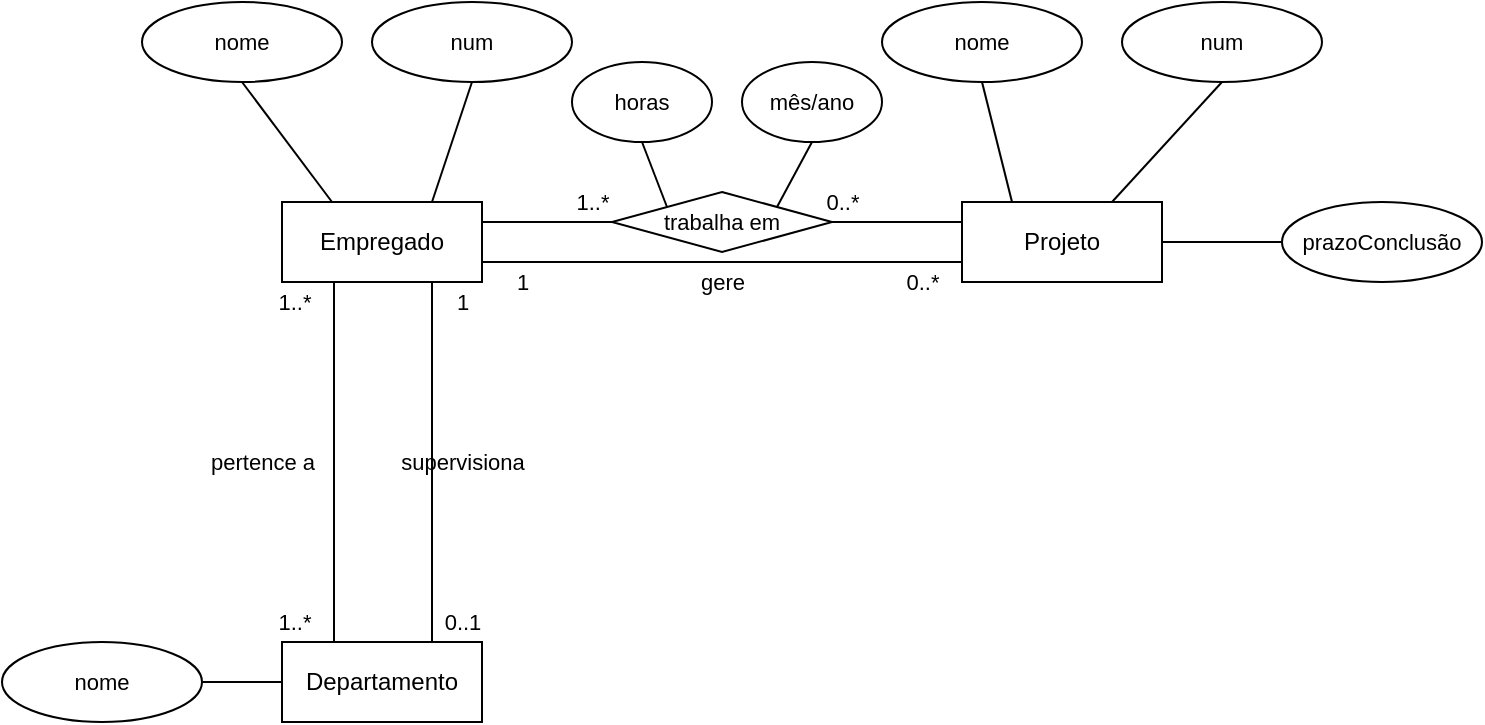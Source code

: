 <mxfile version="23.1.7" type="device">
  <diagram name="Página-1" id="98Io-N35L7-WKcrqqQJs">
    <mxGraphModel dx="1050" dy="522" grid="1" gridSize="10" guides="1" tooltips="1" connect="1" arrows="1" fold="1" page="1" pageScale="1" pageWidth="827" pageHeight="1169" math="0" shadow="0">
      <root>
        <mxCell id="0" />
        <mxCell id="1" parent="0" />
        <mxCell id="CJsAT79xFagnS4EEerA_-4" style="rounded=0;orthogonalLoop=1;jettySize=auto;html=1;exitX=0.5;exitY=1;exitDx=0;exitDy=0;entryX=0.5;entryY=0;entryDx=0;entryDy=0;endArrow=none;endFill=0;" parent="1" edge="1">
          <mxGeometry relative="1" as="geometry">
            <mxPoint x="236" y="330" as="sourcePoint" />
            <mxPoint x="236" y="510" as="targetPoint" />
          </mxGeometry>
        </mxCell>
        <mxCell id="CJsAT79xFagnS4EEerA_-10" style="edgeStyle=none;shape=connector;rounded=0;orthogonalLoop=1;jettySize=auto;html=1;exitX=0.75;exitY=1;exitDx=0;exitDy=0;entryX=0.75;entryY=0;entryDx=0;entryDy=0;labelBackgroundColor=default;strokeColor=default;fontFamily=Helvetica;fontSize=11;fontColor=default;endArrow=none;endFill=0;" parent="1" source="CJsAT79xFagnS4EEerA_-1" target="CJsAT79xFagnS4EEerA_-3" edge="1">
          <mxGeometry relative="1" as="geometry" />
        </mxCell>
        <mxCell id="CJsAT79xFagnS4EEerA_-12" style="edgeStyle=none;shape=connector;rounded=0;orthogonalLoop=1;jettySize=auto;html=1;exitX=1;exitY=0.75;exitDx=0;exitDy=0;entryX=0;entryY=0.75;entryDx=0;entryDy=0;labelBackgroundColor=default;strokeColor=default;fontFamily=Helvetica;fontSize=11;fontColor=default;endArrow=none;endFill=0;" parent="1" source="CJsAT79xFagnS4EEerA_-1" target="CJsAT79xFagnS4EEerA_-2" edge="1">
          <mxGeometry relative="1" as="geometry" />
        </mxCell>
        <mxCell id="CJsAT79xFagnS4EEerA_-1" value="Empregado" style="whiteSpace=wrap;html=1;align=center;" parent="1" vertex="1">
          <mxGeometry x="210" y="290" width="100" height="40" as="geometry" />
        </mxCell>
        <mxCell id="CJsAT79xFagnS4EEerA_-2" value="Projeto" style="whiteSpace=wrap;html=1;align=center;" parent="1" vertex="1">
          <mxGeometry x="550" y="290" width="100" height="40" as="geometry" />
        </mxCell>
        <mxCell id="CJsAT79xFagnS4EEerA_-3" value="Departamento" style="whiteSpace=wrap;html=1;align=center;" parent="1" vertex="1">
          <mxGeometry x="210" y="510" width="100" height="40" as="geometry" />
        </mxCell>
        <mxCell id="CJsAT79xFagnS4EEerA_-5" value="1..*" style="text;html=1;align=center;verticalAlign=middle;resizable=0;points=[];autosize=1;strokeColor=none;fillColor=none;fontSize=11;fontFamily=Helvetica;fontColor=default;" parent="1" vertex="1">
          <mxGeometry x="196" y="325" width="40" height="30" as="geometry" />
        </mxCell>
        <mxCell id="CJsAT79xFagnS4EEerA_-6" value="1..*" style="text;html=1;align=center;verticalAlign=middle;resizable=0;points=[];autosize=1;strokeColor=none;fillColor=none;fontSize=11;fontFamily=Helvetica;fontColor=default;" parent="1" vertex="1">
          <mxGeometry x="196" y="485" width="40" height="30" as="geometry" />
        </mxCell>
        <mxCell id="CJsAT79xFagnS4EEerA_-8" value="0..*" style="text;html=1;align=center;verticalAlign=middle;resizable=0;points=[];autosize=1;strokeColor=none;fillColor=none;fontSize=11;fontFamily=Helvetica;fontColor=default;" parent="1" vertex="1">
          <mxGeometry x="470" y="275" width="40" height="30" as="geometry" />
        </mxCell>
        <mxCell id="CJsAT79xFagnS4EEerA_-9" value="1..*" style="text;html=1;align=center;verticalAlign=middle;resizable=0;points=[];autosize=1;strokeColor=none;fillColor=none;fontSize=11;fontFamily=Helvetica;fontColor=default;" parent="1" vertex="1">
          <mxGeometry x="345" y="275" width="40" height="30" as="geometry" />
        </mxCell>
        <mxCell id="CJsAT79xFagnS4EEerA_-11" value="supervisiona" style="text;html=1;align=center;verticalAlign=middle;resizable=0;points=[];autosize=1;strokeColor=none;fillColor=none;fontSize=11;fontFamily=Helvetica;fontColor=default;" parent="1" vertex="1">
          <mxGeometry x="255" y="405" width="90" height="30" as="geometry" />
        </mxCell>
        <mxCell id="CJsAT79xFagnS4EEerA_-13" value="gere" style="text;html=1;align=center;verticalAlign=middle;resizable=0;points=[];autosize=1;strokeColor=none;fillColor=none;fontSize=11;fontFamily=Helvetica;fontColor=default;" parent="1" vertex="1">
          <mxGeometry x="405" y="315" width="50" height="30" as="geometry" />
        </mxCell>
        <mxCell id="CJsAT79xFagnS4EEerA_-15" value="pertence a" style="text;html=1;align=center;verticalAlign=middle;resizable=0;points=[];autosize=1;strokeColor=none;fillColor=none;fontSize=11;fontFamily=Helvetica;fontColor=default;" parent="1" vertex="1">
          <mxGeometry x="160" y="405" width="80" height="30" as="geometry" />
        </mxCell>
        <mxCell id="CJsAT79xFagnS4EEerA_-16" value="0..1" style="text;html=1;align=center;verticalAlign=middle;resizable=0;points=[];autosize=1;strokeColor=none;fillColor=none;fontSize=11;fontFamily=Helvetica;fontColor=default;" parent="1" vertex="1">
          <mxGeometry x="280" y="485" width="40" height="30" as="geometry" />
        </mxCell>
        <mxCell id="CJsAT79xFagnS4EEerA_-17" value="1" style="text;html=1;align=center;verticalAlign=middle;resizable=0;points=[];autosize=1;strokeColor=none;fillColor=none;fontSize=11;fontFamily=Helvetica;fontColor=default;" parent="1" vertex="1">
          <mxGeometry x="285" y="325" width="30" height="30" as="geometry" />
        </mxCell>
        <mxCell id="CJsAT79xFagnS4EEerA_-18" value="1" style="text;html=1;align=center;verticalAlign=middle;resizable=0;points=[];autosize=1;strokeColor=none;fillColor=none;fontSize=11;fontFamily=Helvetica;fontColor=default;" parent="1" vertex="1">
          <mxGeometry x="315" y="315" width="30" height="30" as="geometry" />
        </mxCell>
        <mxCell id="CJsAT79xFagnS4EEerA_-19" value="0..*" style="text;html=1;align=center;verticalAlign=middle;resizable=0;points=[];autosize=1;strokeColor=none;fillColor=none;fontSize=11;fontFamily=Helvetica;fontColor=default;" parent="1" vertex="1">
          <mxGeometry x="510" y="315" width="40" height="30" as="geometry" />
        </mxCell>
        <mxCell id="CJsAT79xFagnS4EEerA_-23" style="edgeStyle=none;shape=connector;rounded=0;orthogonalLoop=1;jettySize=auto;html=1;exitX=0.5;exitY=1;exitDx=0;exitDy=0;entryX=0.25;entryY=0;entryDx=0;entryDy=0;labelBackgroundColor=default;strokeColor=default;fontFamily=Helvetica;fontSize=11;fontColor=default;endArrow=none;endFill=0;" parent="1" source="CJsAT79xFagnS4EEerA_-20" target="CJsAT79xFagnS4EEerA_-1" edge="1">
          <mxGeometry relative="1" as="geometry" />
        </mxCell>
        <mxCell id="CJsAT79xFagnS4EEerA_-20" value="nome" style="ellipse;whiteSpace=wrap;html=1;align=center;fontFamily=Helvetica;fontSize=11;fontColor=default;" parent="1" vertex="1">
          <mxGeometry x="140" y="190" width="100" height="40" as="geometry" />
        </mxCell>
        <mxCell id="CJsAT79xFagnS4EEerA_-22" style="edgeStyle=none;shape=connector;rounded=0;orthogonalLoop=1;jettySize=auto;html=1;exitX=0.5;exitY=1;exitDx=0;exitDy=0;entryX=0.75;entryY=0;entryDx=0;entryDy=0;labelBackgroundColor=default;strokeColor=default;fontFamily=Helvetica;fontSize=11;fontColor=default;endArrow=none;endFill=0;" parent="1" source="CJsAT79xFagnS4EEerA_-21" target="CJsAT79xFagnS4EEerA_-1" edge="1">
          <mxGeometry relative="1" as="geometry" />
        </mxCell>
        <mxCell id="CJsAT79xFagnS4EEerA_-21" value="num" style="ellipse;whiteSpace=wrap;html=1;align=center;fontFamily=Helvetica;fontSize=11;fontColor=default;" parent="1" vertex="1">
          <mxGeometry x="255" y="190" width="100" height="40" as="geometry" />
        </mxCell>
        <mxCell id="CJsAT79xFagnS4EEerA_-26" style="edgeStyle=none;shape=connector;rounded=0;orthogonalLoop=1;jettySize=auto;html=1;exitX=0.5;exitY=1;exitDx=0;exitDy=0;entryX=0.25;entryY=0;entryDx=0;entryDy=0;labelBackgroundColor=default;strokeColor=default;fontFamily=Helvetica;fontSize=11;fontColor=default;endArrow=none;endFill=0;" parent="1" source="CJsAT79xFagnS4EEerA_-24" target="CJsAT79xFagnS4EEerA_-2" edge="1">
          <mxGeometry relative="1" as="geometry" />
        </mxCell>
        <mxCell id="CJsAT79xFagnS4EEerA_-24" value="nome" style="ellipse;whiteSpace=wrap;html=1;align=center;fontFamily=Helvetica;fontSize=11;fontColor=default;" parent="1" vertex="1">
          <mxGeometry x="510" y="190" width="100" height="40" as="geometry" />
        </mxCell>
        <mxCell id="CJsAT79xFagnS4EEerA_-27" style="edgeStyle=none;shape=connector;rounded=0;orthogonalLoop=1;jettySize=auto;html=1;exitX=0.5;exitY=1;exitDx=0;exitDy=0;entryX=0.75;entryY=0;entryDx=0;entryDy=0;labelBackgroundColor=default;strokeColor=default;fontFamily=Helvetica;fontSize=11;fontColor=default;endArrow=none;endFill=0;" parent="1" source="CJsAT79xFagnS4EEerA_-25" target="CJsAT79xFagnS4EEerA_-2" edge="1">
          <mxGeometry relative="1" as="geometry" />
        </mxCell>
        <mxCell id="CJsAT79xFagnS4EEerA_-25" value="num" style="ellipse;whiteSpace=wrap;html=1;align=center;fontFamily=Helvetica;fontSize=11;fontColor=default;" parent="1" vertex="1">
          <mxGeometry x="630" y="190" width="100" height="40" as="geometry" />
        </mxCell>
        <mxCell id="CJsAT79xFagnS4EEerA_-31" style="edgeStyle=none;shape=connector;rounded=0;orthogonalLoop=1;jettySize=auto;html=1;exitX=1;exitY=0.5;exitDx=0;exitDy=0;labelBackgroundColor=default;strokeColor=default;fontFamily=Helvetica;fontSize=11;fontColor=default;endArrow=none;endFill=0;entryX=0;entryY=0.25;entryDx=0;entryDy=0;" parent="1" source="CJsAT79xFagnS4EEerA_-30" target="CJsAT79xFagnS4EEerA_-2" edge="1">
          <mxGeometry relative="1" as="geometry">
            <mxPoint x="484.793" y="410" as="targetPoint" />
          </mxGeometry>
        </mxCell>
        <mxCell id="CJsAT79xFagnS4EEerA_-32" style="edgeStyle=none;shape=connector;rounded=0;orthogonalLoop=1;jettySize=auto;html=1;exitX=0;exitY=0.5;exitDx=0;exitDy=0;entryX=1;entryY=0.25;entryDx=0;entryDy=0;labelBackgroundColor=default;strokeColor=default;fontFamily=Helvetica;fontSize=11;fontColor=default;endArrow=none;endFill=0;" parent="1" source="CJsAT79xFagnS4EEerA_-30" target="CJsAT79xFagnS4EEerA_-1" edge="1">
          <mxGeometry relative="1" as="geometry" />
        </mxCell>
        <mxCell id="CJsAT79xFagnS4EEerA_-30" value="trabalha em" style="shape=rhombus;perimeter=rhombusPerimeter;whiteSpace=wrap;html=1;align=center;fontFamily=Helvetica;fontSize=11;fontColor=default;" parent="1" vertex="1">
          <mxGeometry x="375" y="285" width="110" height="30" as="geometry" />
        </mxCell>
        <mxCell id="CJsAT79xFagnS4EEerA_-36" style="edgeStyle=none;shape=connector;rounded=0;orthogonalLoop=1;jettySize=auto;html=1;exitX=0.5;exitY=1;exitDx=0;exitDy=0;entryX=0;entryY=0;entryDx=0;entryDy=0;labelBackgroundColor=default;strokeColor=default;fontFamily=Helvetica;fontSize=11;fontColor=default;endArrow=none;endFill=0;" parent="1" source="CJsAT79xFagnS4EEerA_-33" target="CJsAT79xFagnS4EEerA_-30" edge="1">
          <mxGeometry relative="1" as="geometry" />
        </mxCell>
        <mxCell id="CJsAT79xFagnS4EEerA_-33" value="horas" style="ellipse;whiteSpace=wrap;html=1;align=center;fontFamily=Helvetica;fontSize=11;fontColor=default;" parent="1" vertex="1">
          <mxGeometry x="355" y="220" width="70" height="40" as="geometry" />
        </mxCell>
        <mxCell id="CJsAT79xFagnS4EEerA_-35" style="edgeStyle=none;shape=connector;rounded=0;orthogonalLoop=1;jettySize=auto;html=1;exitX=0.5;exitY=1;exitDx=0;exitDy=0;entryX=1;entryY=0;entryDx=0;entryDy=0;labelBackgroundColor=default;strokeColor=default;fontFamily=Helvetica;fontSize=11;fontColor=default;endArrow=none;endFill=0;" parent="1" source="CJsAT79xFagnS4EEerA_-34" target="CJsAT79xFagnS4EEerA_-30" edge="1">
          <mxGeometry relative="1" as="geometry" />
        </mxCell>
        <mxCell id="CJsAT79xFagnS4EEerA_-34" value="mês/ano" style="ellipse;whiteSpace=wrap;html=1;align=center;fontFamily=Helvetica;fontSize=11;fontColor=default;" parent="1" vertex="1">
          <mxGeometry x="440" y="220" width="70" height="40" as="geometry" />
        </mxCell>
        <mxCell id="CJsAT79xFagnS4EEerA_-38" style="edgeStyle=none;shape=connector;rounded=0;orthogonalLoop=1;jettySize=auto;html=1;exitX=0;exitY=0.5;exitDx=0;exitDy=0;entryX=1;entryY=0.5;entryDx=0;entryDy=0;labelBackgroundColor=default;strokeColor=default;fontFamily=Helvetica;fontSize=11;fontColor=default;endArrow=none;endFill=0;" parent="1" source="CJsAT79xFagnS4EEerA_-37" target="CJsAT79xFagnS4EEerA_-2" edge="1">
          <mxGeometry relative="1" as="geometry" />
        </mxCell>
        <mxCell id="CJsAT79xFagnS4EEerA_-37" value="prazoConclusão" style="ellipse;whiteSpace=wrap;html=1;align=center;fontFamily=Helvetica;fontSize=11;fontColor=default;" parent="1" vertex="1">
          <mxGeometry x="710" y="290" width="100" height="40" as="geometry" />
        </mxCell>
        <mxCell id="CJsAT79xFagnS4EEerA_-40" style="edgeStyle=none;shape=connector;rounded=0;orthogonalLoop=1;jettySize=auto;html=1;exitX=1;exitY=0.5;exitDx=0;exitDy=0;entryX=0;entryY=0.5;entryDx=0;entryDy=0;labelBackgroundColor=default;strokeColor=default;fontFamily=Helvetica;fontSize=11;fontColor=default;endArrow=none;endFill=0;" parent="1" source="CJsAT79xFagnS4EEerA_-39" target="CJsAT79xFagnS4EEerA_-3" edge="1">
          <mxGeometry relative="1" as="geometry" />
        </mxCell>
        <mxCell id="CJsAT79xFagnS4EEerA_-39" value="nome" style="ellipse;whiteSpace=wrap;html=1;align=center;fontFamily=Helvetica;fontSize=11;fontColor=default;" parent="1" vertex="1">
          <mxGeometry x="70" y="510" width="100" height="40" as="geometry" />
        </mxCell>
      </root>
    </mxGraphModel>
  </diagram>
</mxfile>

